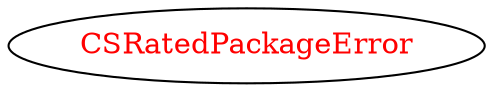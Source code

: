 digraph dependencyGraph {
 concentrate=true;
 ranksep="2.0";
 rankdir="LR"; 
 splines="ortho";
"CSRatedPackageError" [fontcolor="red"];
}